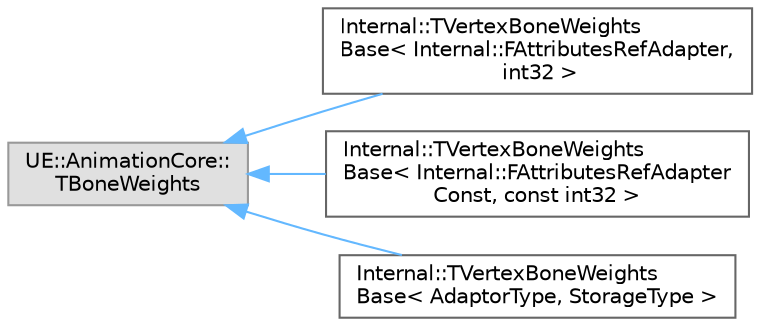 digraph "Graphical Class Hierarchy"
{
 // INTERACTIVE_SVG=YES
 // LATEX_PDF_SIZE
  bgcolor="transparent";
  edge [fontname=Helvetica,fontsize=10,labelfontname=Helvetica,labelfontsize=10];
  node [fontname=Helvetica,fontsize=10,shape=box,height=0.2,width=0.4];
  rankdir="LR";
  Node0 [id="Node000000",label="UE::AnimationCore::\lTBoneWeights",height=0.2,width=0.4,color="grey60", fillcolor="#E0E0E0", style="filled",tooltip=" "];
  Node0 -> Node1 [id="edge8930_Node000000_Node000001",dir="back",color="steelblue1",style="solid",tooltip=" "];
  Node1 [id="Node000001",label="Internal::TVertexBoneWeights\lBase\< Internal::FAttributesRefAdapter,\l int32 \>",height=0.2,width=0.4,color="grey40", fillcolor="white", style="filled",URL="$d1/d54/classInternal_1_1TVertexBoneWeightsBase.html",tooltip=" "];
  Node0 -> Node2 [id="edge8931_Node000000_Node000002",dir="back",color="steelblue1",style="solid",tooltip=" "];
  Node2 [id="Node000002",label="Internal::TVertexBoneWeights\lBase\< Internal::FAttributesRefAdapter\lConst, const int32 \>",height=0.2,width=0.4,color="grey40", fillcolor="white", style="filled",URL="$d1/d54/classInternal_1_1TVertexBoneWeightsBase.html",tooltip=" "];
  Node0 -> Node3 [id="edge8932_Node000000_Node000003",dir="back",color="steelblue1",style="solid",tooltip=" "];
  Node3 [id="Node000003",label="Internal::TVertexBoneWeights\lBase\< AdaptorType, StorageType \>",height=0.2,width=0.4,color="grey40", fillcolor="white", style="filled",URL="$d1/d54/classInternal_1_1TVertexBoneWeightsBase.html",tooltip=" "];
}
